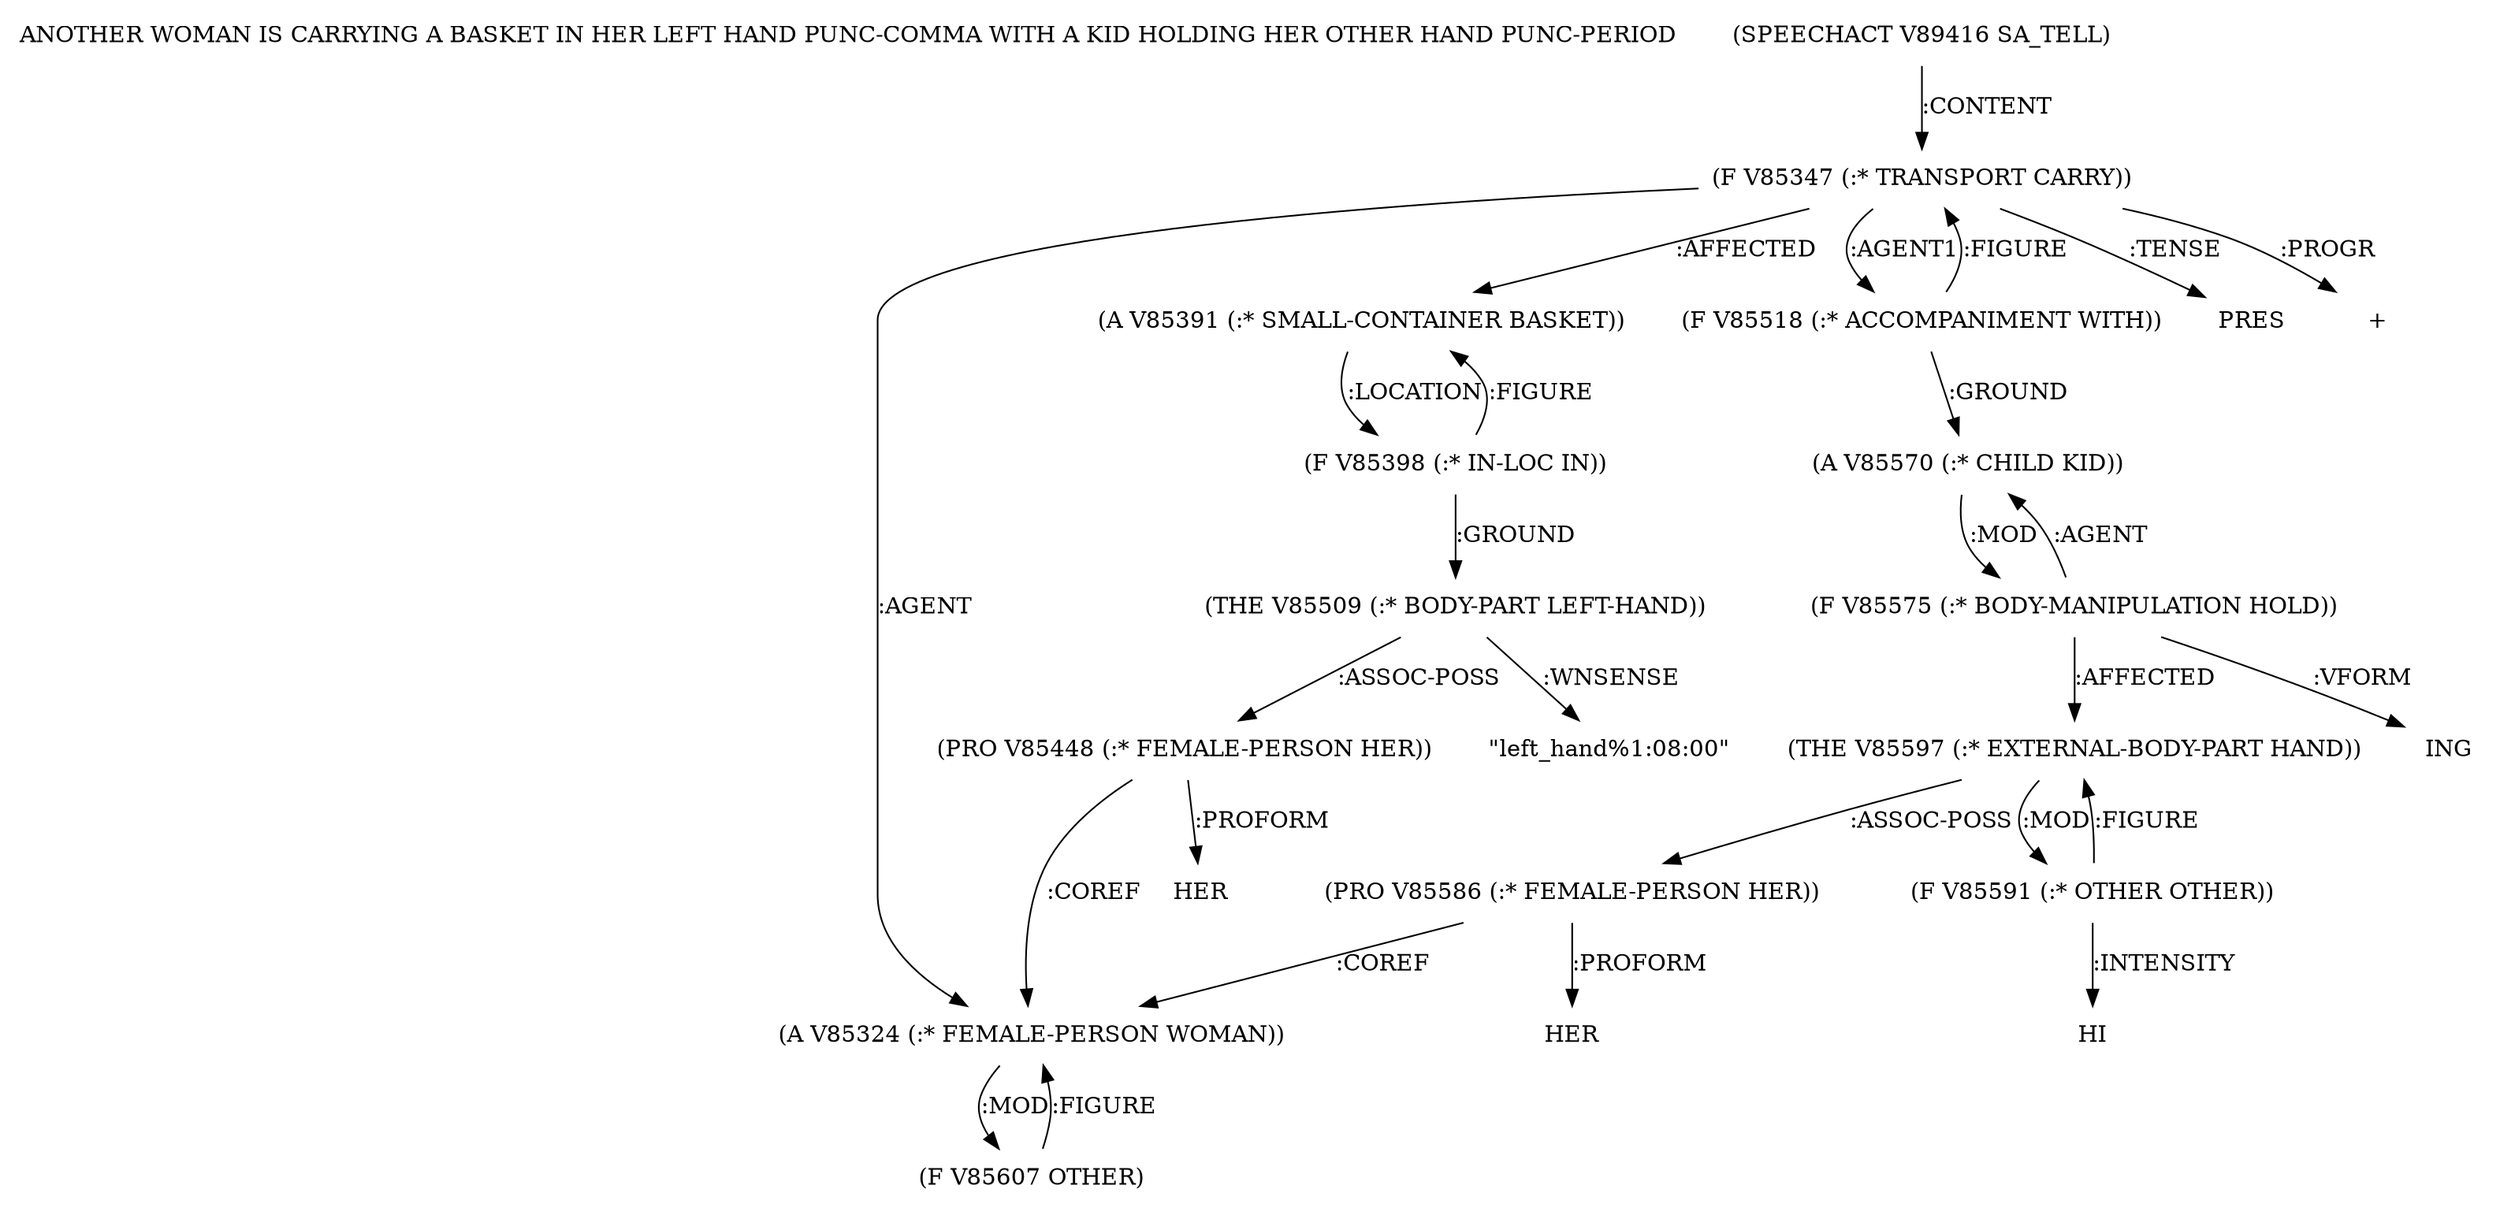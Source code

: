 digraph Terms {
  node [shape=none]
  "ANOTHER WOMAN IS CARRYING A BASKET IN HER LEFT HAND PUNC-COMMA WITH A KID HOLDING HER OTHER HAND PUNC-PERIOD"
  "V89416" [label="(SPEECHACT V89416 SA_TELL)"]
  "V89416" -> "V85347" [label=":CONTENT"]
  "V85347" [label="(F V85347 (:* TRANSPORT CARRY))"]
  "V85347" -> "V85324" [label=":AGENT"]
  "V85347" -> "V85391" [label=":AFFECTED"]
  "V85347" -> "V85518" [label=":AGENT1"]
  "V85347" -> "NT92218" [label=":TENSE"]
  "NT92218" [label="PRES"]
  "V85347" -> "NT92219" [label=":PROGR"]
  "NT92219" [label="+"]
  "V85324" [label="(A V85324 (:* FEMALE-PERSON WOMAN))"]
  "V85324" -> "V85607" [label=":MOD"]
  "V85607" [label="(F V85607 OTHER)"]
  "V85607" -> "V85324" [label=":FIGURE"]
  "V85391" [label="(A V85391 (:* SMALL-CONTAINER BASKET))"]
  "V85391" -> "V85398" [label=":LOCATION"]
  "V85398" [label="(F V85398 (:* IN-LOC IN))"]
  "V85398" -> "V85509" [label=":GROUND"]
  "V85398" -> "V85391" [label=":FIGURE"]
  "V85509" [label="(THE V85509 (:* BODY-PART LEFT-HAND))"]
  "V85509" -> "V85448" [label=":ASSOC-POSS"]
  "V85509" -> "NT92220" [label=":WNSENSE"]
  "NT92220" [label="\"left_hand%1:08:00\""]
  "V85448" [label="(PRO V85448 (:* FEMALE-PERSON HER))"]
  "V85448" -> "NT92221" [label=":PROFORM"]
  "NT92221" [label="HER"]
  "V85448" -> "V85324" [label=":COREF"]
  "V85518" [label="(F V85518 (:* ACCOMPANIMENT WITH))"]
  "V85518" -> "V85570" [label=":GROUND"]
  "V85518" -> "V85347" [label=":FIGURE"]
  "V85570" [label="(A V85570 (:* CHILD KID))"]
  "V85570" -> "V85575" [label=":MOD"]
  "V85575" [label="(F V85575 (:* BODY-MANIPULATION HOLD))"]
  "V85575" -> "V85570" [label=":AGENT"]
  "V85575" -> "V85597" [label=":AFFECTED"]
  "V85575" -> "NT92222" [label=":VFORM"]
  "NT92222" [label="ING"]
  "V85597" [label="(THE V85597 (:* EXTERNAL-BODY-PART HAND))"]
  "V85597" -> "V85586" [label=":ASSOC-POSS"]
  "V85597" -> "V85591" [label=":MOD"]
  "V85586" [label="(PRO V85586 (:* FEMALE-PERSON HER))"]
  "V85586" -> "NT92223" [label=":PROFORM"]
  "NT92223" [label="HER"]
  "V85586" -> "V85324" [label=":COREF"]
  "V85591" [label="(F V85591 (:* OTHER OTHER))"]
  "V85591" -> "NT92224" [label=":INTENSITY"]
  "NT92224" [label="HI"]
  "V85591" -> "V85597" [label=":FIGURE"]
}
